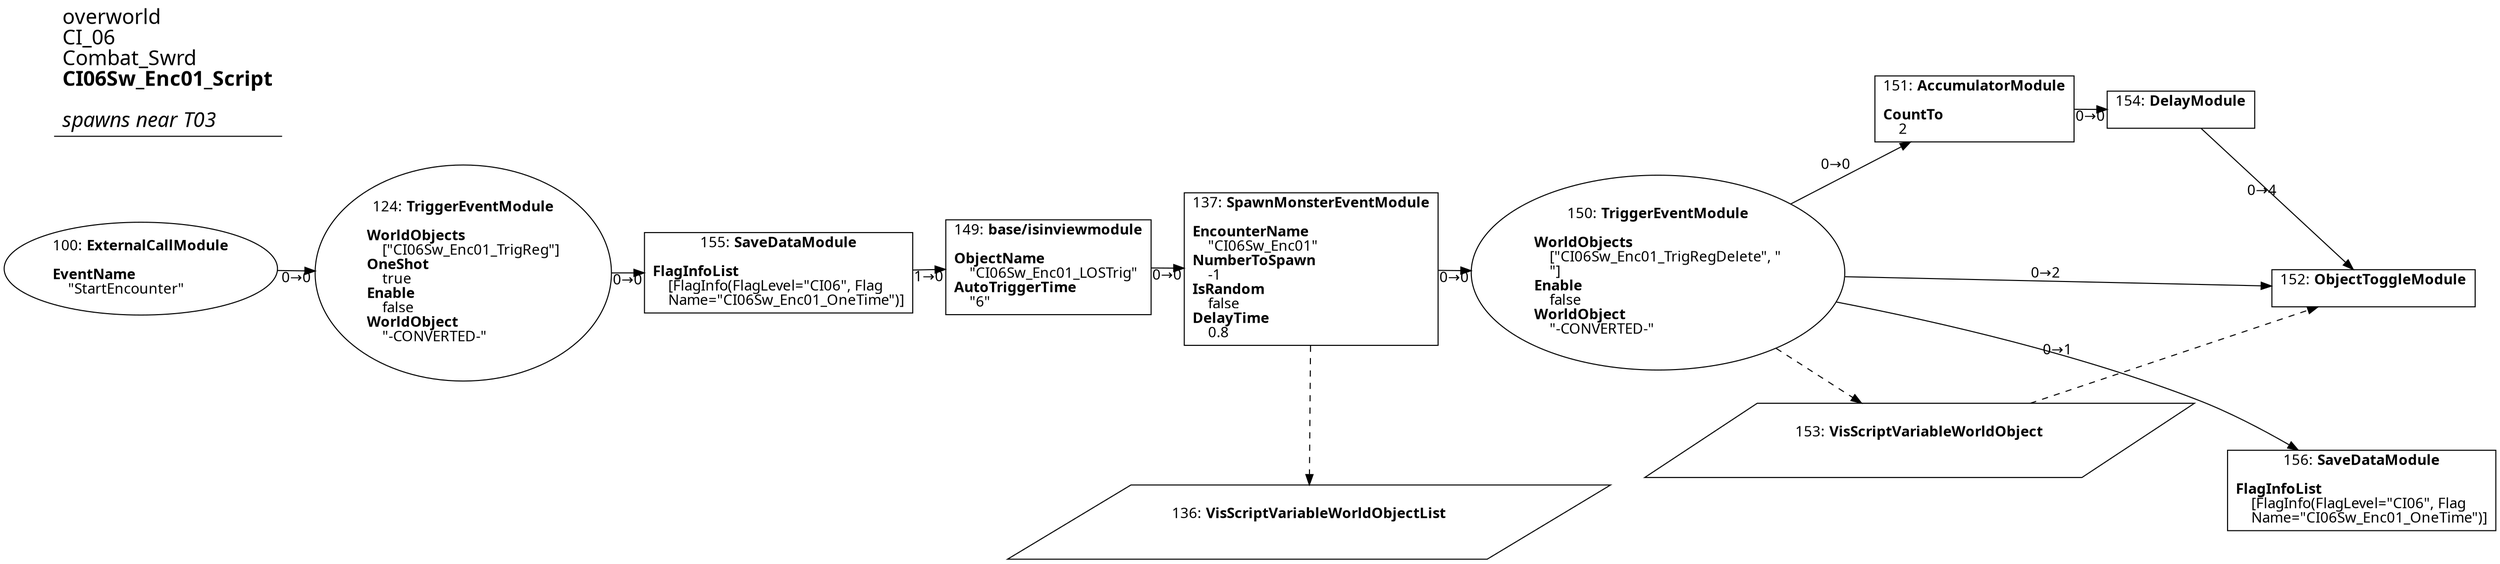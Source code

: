 digraph {
    layout = fdp;
    overlap = prism;
    sep = "+16";
    splines = spline;

    node [ shape = box ];

    graph [ fontname = "Segoe UI" ];
    node [ fontname = "Segoe UI" ];
    edge [ fontname = "Segoe UI" ];

    100 [ label = <100: <b>ExternalCallModule</b><br/><br/><b>EventName</b><br align="left"/>    &quot;StartEncounter&quot;<br align="left"/>> ];
    100 [ shape = oval ]
    100 [ pos = "-0.058000002,0.439!" ];
    100 -> 124 [ label = "0→0" ];

    124 [ label = <124: <b>TriggerEventModule</b><br/><br/><b>WorldObjects</b><br align="left"/>    [&quot;CI06Sw_Enc01_TrigReg&quot;]<br align="left"/><b>OneShot</b><br align="left"/>    true<br align="left"/><b>Enable</b><br align="left"/>    false<br align="left"/><b>WorldObject</b><br align="left"/>    &quot;-CONVERTED-&quot;<br align="left"/>> ];
    124 [ shape = oval ]
    124 [ pos = "0.171,0.439!" ];
    124 -> 155 [ label = "0→0" ];

    136 [ label = <136: <b>VisScriptVariableWorldObjectList</b><br/><br/>> ];
    136 [ shape = parallelogram ]
    136 [ pos = "0.96900004,0.193!" ];

    137 [ label = <137: <b>SpawnMonsterEventModule</b><br/><br/><b>EncounterName</b><br align="left"/>    &quot;CI06Sw_Enc01&quot;<br align="left"/><b>NumberToSpawn</b><br align="left"/>    -1<br align="left"/><b>IsRandom</b><br align="left"/>    false<br align="left"/><b>DelayTime</b><br align="left"/>    0.8<br align="left"/>> ];
    137 [ pos = "0.95800006,0.439!" ];
    137 -> 150 [ label = "0→0" ];
    137 -> 136 [ style = dashed ];

    149 [ label = <149: <b>base/isinviewmodule</b><br/><br/><b>ObjectName</b><br align="left"/>    &quot;CI06Sw_Enc01_LOSTrig&quot;<br align="left"/><b>AutoTriggerTime</b><br align="left"/>    &quot;6&quot;<br align="left"/>> ];
    149 [ pos = "0.69500005,0.439!" ];
    149 -> 137 [ label = "0→0" ];

    150 [ label = <150: <b>TriggerEventModule</b><br/><br/><b>WorldObjects</b><br align="left"/>    [&quot;CI06Sw_Enc01_TrigRegDelete&quot;, &quot;<br align="left"/>    &quot;]<br align="left"/><b>Enable</b><br align="left"/>    false<br align="left"/><b>WorldObject</b><br align="left"/>    &quot;-CONVERTED-&quot;<br align="left"/>> ];
    150 [ shape = oval ]
    150 [ pos = "1.241,0.439!" ];
    150 -> 152 [ label = "0→2" ];
    150 -> 151 [ label = "0→0" ];
    150 -> 156 [ label = "0→1" ];
    150 -> 153 [ style = dashed ];

    151 [ label = <151: <b>AccumulatorModule</b><br/><br/><b>CountTo</b><br align="left"/>    2<br align="left"/>> ];
    151 [ pos = "1.5460001,0.58400005!" ];
    151 -> 154 [ label = "0→0" ];

    152 [ label = <152: <b>ObjectToggleModule</b><br/><br/>> ];
    152 [ pos = "1.945,0.41700003!" ];
    153 -> 152 [ style = dashed ];

    153 [ label = <153: <b>VisScriptVariableWorldObject</b><br/><br/>> ];
    153 [ shape = parallelogram ]
    153 [ pos = "1.5450001,0.26900002!" ];

    154 [ label = <154: <b>DelayModule</b><br/><br/>> ];
    154 [ pos = "1.7590001,0.58400005!" ];
    154 -> 152 [ label = "0→4" ];

    155 [ label = <155: <b>SaveDataModule</b><br/><br/><b>FlagInfoList</b><br align="left"/>    [FlagInfo(FlagLevel=&quot;CI06&quot;, Flag<br align="left"/>    Name=&quot;CI06Sw_Enc01_OneTime&quot;)]<br align="left"/>> ];
    155 [ pos = "0.42700002,0.439!" ];
    155 -> 149 [ label = "1→0" ];

    156 [ label = <156: <b>SaveDataModule</b><br/><br/><b>FlagInfoList</b><br align="left"/>    [FlagInfo(FlagLevel=&quot;CI06&quot;, Flag<br align="left"/>    Name=&quot;CI06Sw_Enc01_OneTime&quot;)]<br align="left"/>> ];
    156 [ pos = "1.9230001,0.22600001!" ];

    title [ pos = "-0.059000004,0.58500004!" ];
    title [ shape = underline ];
    title [ label = <<font point-size="20">overworld<br align="left"/>CI_06<br align="left"/>Combat_Swrd<br align="left"/><b>CI06Sw_Enc01_Script</b><br align="left"/><br/><i>spawns near T03</i><br align="left"/></font>> ];
}

